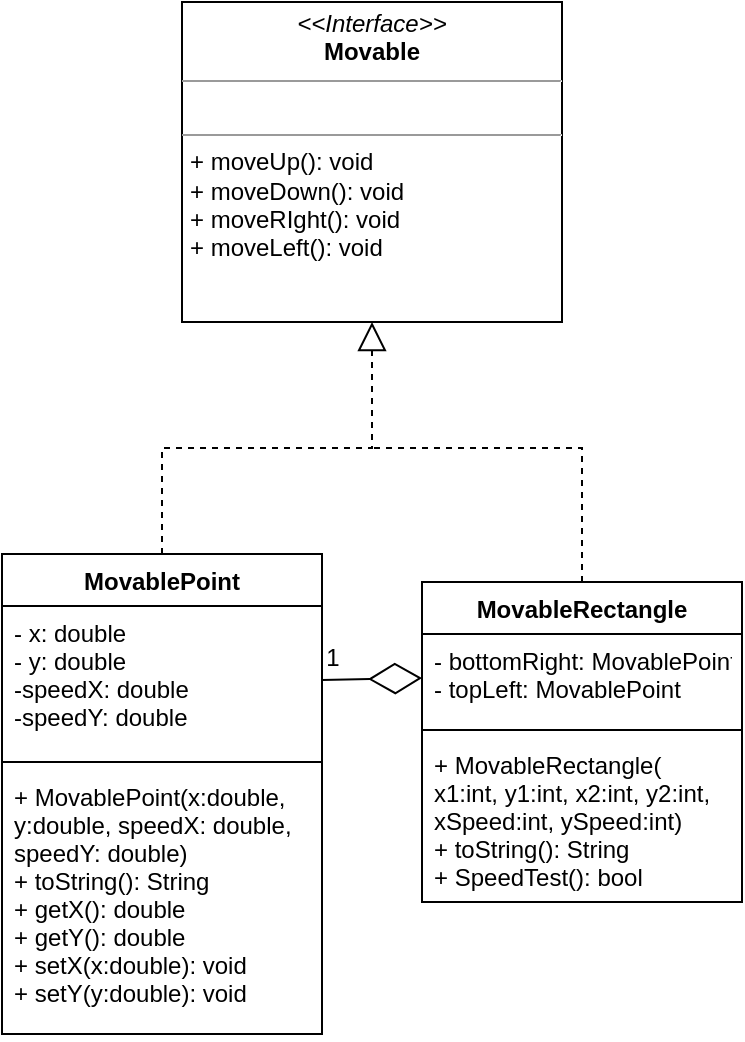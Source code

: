 <mxfile version="20.4.1" type="device"><diagram name="Page-1" id="c4acf3e9-155e-7222-9cf6-157b1a14988f"><mxGraphModel dx="1038" dy="547" grid="1" gridSize="10" guides="1" tooltips="1" connect="1" arrows="1" fold="1" page="1" pageScale="1" pageWidth="850" pageHeight="1100" background="none" math="0" shadow="0"><root><mxCell id="0"/><mxCell id="1" parent="0"/><mxCell id="5d2195bd80daf111-18" value="&lt;p style=&quot;margin:0px;margin-top:4px;text-align:center;&quot;&gt;&lt;i&gt;&amp;lt;&amp;lt;Interface&amp;gt;&amp;gt;&lt;/i&gt;&lt;br&gt;&lt;b&gt;Movable&lt;/b&gt;&lt;/p&gt;&lt;hr size=&quot;1&quot;&gt;&lt;p style=&quot;margin:0px;margin-left:4px;&quot;&gt;&lt;br&gt;&lt;/p&gt;&lt;hr size=&quot;1&quot;&gt;&lt;p style=&quot;margin:0px;margin-left:4px;&quot;&gt;+ moveUp(): void&lt;br&gt;+ moveDown(): void&lt;/p&gt;&lt;p style=&quot;margin:0px;margin-left:4px;&quot;&gt;+ moveRIght(): void&lt;/p&gt;&lt;p style=&quot;margin:0px;margin-left:4px;&quot;&gt;+ moveLeft(): void&lt;/p&gt;" style="verticalAlign=top;align=left;overflow=fill;fontSize=12;fontFamily=Helvetica;html=1;rounded=0;shadow=0;comic=0;labelBackgroundColor=none;strokeWidth=1" parent="1" vertex="1"><mxGeometry x="330" y="37" width="190" height="160" as="geometry"/></mxCell><mxCell id="JfNH4TeIDziFaFCAGbPD-6" value="" style="endArrow=block;dashed=1;endFill=0;endSize=12;html=1;rounded=0;entryX=0.5;entryY=1;entryDx=0;entryDy=0;exitDx=0;exitDy=0;startArrow=none;exitX=0.5;exitY=0;" parent="1" source="JfNH4TeIDziFaFCAGbPD-16" target="5d2195bd80daf111-18" edge="1"><mxGeometry width="160" relative="1" as="geometry"><mxPoint x="320" y="350" as="sourcePoint"/><mxPoint x="430" y="260" as="targetPoint"/><Array as="points"><mxPoint x="320" y="260"/><mxPoint x="370" y="260"/><mxPoint x="425" y="260"/></Array></mxGeometry></mxCell><mxCell id="JfNH4TeIDziFaFCAGbPD-15" value="" style="endArrow=none;dashed=1;endFill=0;endSize=12;html=1;rounded=0;entryX=0.5;entryY=0;entryDx=0;entryDy=0;exitX=0.5;exitY=0;exitDx=0;exitDy=0;" parent="1" source="JfNH4TeIDziFaFCAGbPD-20" edge="1"><mxGeometry width="160" relative="1" as="geometry"><mxPoint x="530" y="350" as="sourcePoint"/><mxPoint x="425" y="260" as="targetPoint"/><Array as="points"><mxPoint x="530" y="260"/></Array></mxGeometry></mxCell><mxCell id="JfNH4TeIDziFaFCAGbPD-16" value="MovablePoint" style="swimlane;fontStyle=1;align=center;verticalAlign=top;childLayout=stackLayout;horizontal=1;startSize=26;horizontalStack=0;resizeParent=1;resizeParentMax=0;resizeLast=0;collapsible=1;marginBottom=0;" parent="1" vertex="1"><mxGeometry x="240" y="313" width="160" height="240" as="geometry"/></mxCell><mxCell id="JfNH4TeIDziFaFCAGbPD-17" value="- x: double&#10;- y: double&#10;-speedX: double&#10;-speedY: double" style="text;strokeColor=none;fillColor=none;align=left;verticalAlign=top;spacingLeft=4;spacingRight=4;overflow=hidden;rotatable=0;points=[[0,0.5],[1,0.5]];portConstraint=eastwest;" parent="JfNH4TeIDziFaFCAGbPD-16" vertex="1"><mxGeometry y="26" width="160" height="74" as="geometry"/></mxCell><mxCell id="JfNH4TeIDziFaFCAGbPD-18" value="" style="line;strokeWidth=1;fillColor=none;align=left;verticalAlign=middle;spacingTop=-1;spacingLeft=3;spacingRight=3;rotatable=0;labelPosition=right;points=[];portConstraint=eastwest;strokeColor=inherit;" parent="JfNH4TeIDziFaFCAGbPD-16" vertex="1"><mxGeometry y="100" width="160" height="8" as="geometry"/></mxCell><mxCell id="JfNH4TeIDziFaFCAGbPD-19" value="+ MovablePoint(x:double,&#10;y:double, speedX: double,&#10;speedY: double)&#10;+ toString(): String&#10;+ getX(): double&#10;+ getY(): double&#10;+ setX(x:double): void&#10;+ setY(y:double): void" style="text;strokeColor=none;fillColor=none;align=left;verticalAlign=top;spacingLeft=4;spacingRight=4;overflow=hidden;rotatable=0;points=[[0,0.5],[1,0.5]];portConstraint=eastwest;" parent="JfNH4TeIDziFaFCAGbPD-16" vertex="1"><mxGeometry y="108" width="160" height="132" as="geometry"/></mxCell><mxCell id="JfNH4TeIDziFaFCAGbPD-20" value="MovableRectangle&#10;&#10;" style="swimlane;fontStyle=1;align=center;verticalAlign=top;childLayout=stackLayout;horizontal=1;startSize=26;horizontalStack=0;resizeParent=1;resizeParentMax=0;resizeLast=0;collapsible=1;marginBottom=0;" parent="1" vertex="1"><mxGeometry x="450" y="327" width="160" height="160" as="geometry"/></mxCell><mxCell id="JfNH4TeIDziFaFCAGbPD-21" value="- bottomRight: MovablePoint&#10;- topLeft: MovablePoint" style="text;strokeColor=none;fillColor=none;align=left;verticalAlign=top;spacingLeft=4;spacingRight=4;overflow=hidden;rotatable=0;points=[[0,0.5],[1,0.5]];portConstraint=eastwest;" parent="JfNH4TeIDziFaFCAGbPD-20" vertex="1"><mxGeometry y="26" width="160" height="44" as="geometry"/></mxCell><mxCell id="JfNH4TeIDziFaFCAGbPD-22" value="" style="line;strokeWidth=1;fillColor=none;align=left;verticalAlign=middle;spacingTop=-1;spacingLeft=3;spacingRight=3;rotatable=0;labelPosition=right;points=[];portConstraint=eastwest;strokeColor=inherit;" parent="JfNH4TeIDziFaFCAGbPD-20" vertex="1"><mxGeometry y="70" width="160" height="8" as="geometry"/></mxCell><mxCell id="JfNH4TeIDziFaFCAGbPD-23" value="+ MovableRectangle(&#10;x1:int, y1:int, x2:int, y2:int,&#10;xSpeed:int, ySpeed:int)&#10;+ toString(): String&#10;+ SpeedTest(): bool" style="text;strokeColor=none;fillColor=none;align=left;verticalAlign=top;spacingLeft=4;spacingRight=4;overflow=hidden;rotatable=0;points=[[0,0.5],[1,0.5]];portConstraint=eastwest;" parent="JfNH4TeIDziFaFCAGbPD-20" vertex="1"><mxGeometry y="78" width="160" height="82" as="geometry"/></mxCell><mxCell id="JfNH4TeIDziFaFCAGbPD-25" value="" style="endArrow=diamondThin;endFill=0;endSize=24;html=1;rounded=0;entryX=0;entryY=0.5;entryDx=0;entryDy=0;exitX=1;exitY=0.5;exitDx=0;exitDy=0;" parent="1" source="JfNH4TeIDziFaFCAGbPD-17" target="JfNH4TeIDziFaFCAGbPD-21" edge="1"><mxGeometry width="160" relative="1" as="geometry"><mxPoint x="430" y="553" as="sourcePoint"/><mxPoint x="420" y="363" as="targetPoint"/></mxGeometry></mxCell><mxCell id="JfNH4TeIDziFaFCAGbPD-26" value="1" style="text;html=1;align=center;verticalAlign=middle;resizable=0;points=[];autosize=1;strokeColor=none;fillColor=none;" parent="1" vertex="1"><mxGeometry x="390" y="350" width="30" height="30" as="geometry"/></mxCell></root></mxGraphModel></diagram></mxfile>